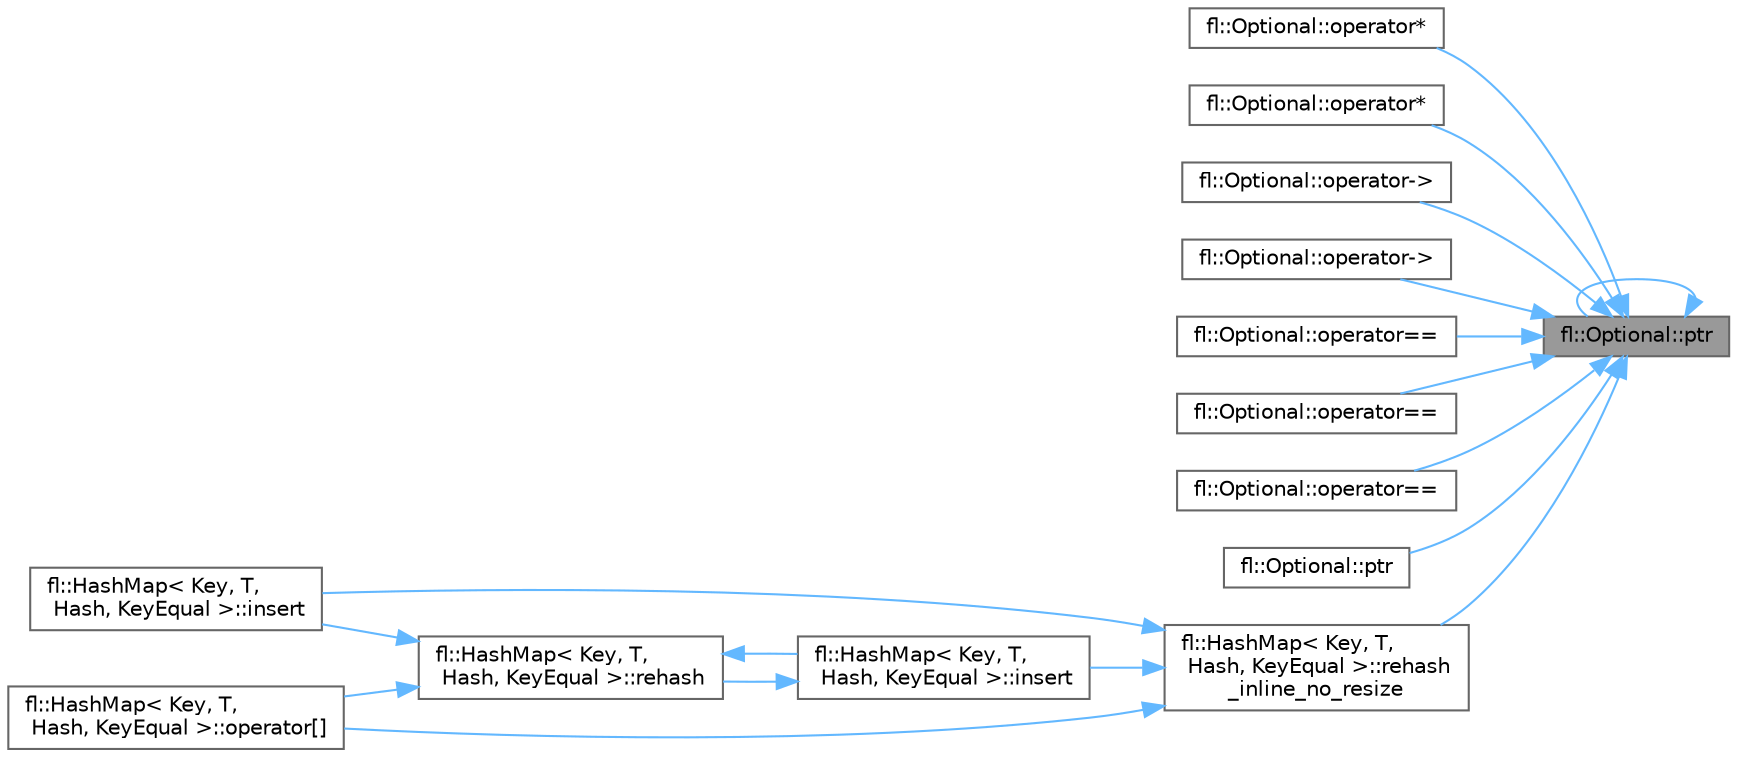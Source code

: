 digraph "fl::Optional::ptr"
{
 // INTERACTIVE_SVG=YES
 // LATEX_PDF_SIZE
  bgcolor="transparent";
  edge [fontname=Helvetica,fontsize=10,labelfontname=Helvetica,labelfontsize=10];
  node [fontname=Helvetica,fontsize=10,shape=box,height=0.2,width=0.4];
  rankdir="RL";
  Node1 [id="Node000001",label="fl::Optional::ptr",height=0.2,width=0.4,color="gray40", fillcolor="grey60", style="filled", fontcolor="black",tooltip=" "];
  Node1 -> Node2 [id="edge1_Node000001_Node000002",dir="back",color="steelblue1",style="solid",tooltip=" "];
  Node2 [id="Node000002",label="fl::Optional::operator*",height=0.2,width=0.4,color="grey40", fillcolor="white", style="filled",URL="$dd/dd8/classfl_1_1_optional_aff1b1a442231c3b491c443dd4d974c40.html#aff1b1a442231c3b491c443dd4d974c40",tooltip=" "];
  Node1 -> Node3 [id="edge2_Node000001_Node000003",dir="back",color="steelblue1",style="solid",tooltip=" "];
  Node3 [id="Node000003",label="fl::Optional::operator*",height=0.2,width=0.4,color="grey40", fillcolor="white", style="filled",URL="$dd/dd8/classfl_1_1_optional_a6ac02ffa6f1967c38d057c812afd30fa.html#a6ac02ffa6f1967c38d057c812afd30fa",tooltip=" "];
  Node1 -> Node4 [id="edge3_Node000001_Node000004",dir="back",color="steelblue1",style="solid",tooltip=" "];
  Node4 [id="Node000004",label="fl::Optional::operator-\>",height=0.2,width=0.4,color="grey40", fillcolor="white", style="filled",URL="$dd/dd8/classfl_1_1_optional_a4326a6743c150a3016f8c8c28814fb22.html#a4326a6743c150a3016f8c8c28814fb22",tooltip=" "];
  Node1 -> Node5 [id="edge4_Node000001_Node000005",dir="back",color="steelblue1",style="solid",tooltip=" "];
  Node5 [id="Node000005",label="fl::Optional::operator-\>",height=0.2,width=0.4,color="grey40", fillcolor="white", style="filled",URL="$dd/dd8/classfl_1_1_optional_aa4c39de66f3d2aa9612e4692a75effe6.html#aa4c39de66f3d2aa9612e4692a75effe6",tooltip=" "];
  Node1 -> Node6 [id="edge5_Node000001_Node000006",dir="back",color="steelblue1",style="solid",tooltip=" "];
  Node6 [id="Node000006",label="fl::Optional::operator==",height=0.2,width=0.4,color="grey40", fillcolor="white", style="filled",URL="$dd/dd8/classfl_1_1_optional_a12be55aab96b507228fed7281819fad7.html#a12be55aab96b507228fed7281819fad7",tooltip=" "];
  Node1 -> Node7 [id="edge6_Node000001_Node000007",dir="back",color="steelblue1",style="solid",tooltip=" "];
  Node7 [id="Node000007",label="fl::Optional::operator==",height=0.2,width=0.4,color="grey40", fillcolor="white", style="filled",URL="$dd/dd8/classfl_1_1_optional_a3ee33de67db5d45bacb18b3c367a5942.html#a3ee33de67db5d45bacb18b3c367a5942",tooltip=" "];
  Node1 -> Node8 [id="edge7_Node000001_Node000008",dir="back",color="steelblue1",style="solid",tooltip=" "];
  Node8 [id="Node000008",label="fl::Optional::operator==",height=0.2,width=0.4,color="grey40", fillcolor="white", style="filled",URL="$dd/dd8/classfl_1_1_optional_a919efc39767822751e7c9e5402b88429.html#a919efc39767822751e7c9e5402b88429",tooltip=" "];
  Node1 -> Node1 [id="edge8_Node000001_Node000001",dir="back",color="steelblue1",style="solid",tooltip=" "];
  Node1 -> Node9 [id="edge9_Node000001_Node000009",dir="back",color="steelblue1",style="solid",tooltip=" "];
  Node9 [id="Node000009",label="fl::Optional::ptr",height=0.2,width=0.4,color="grey40", fillcolor="white", style="filled",URL="$dd/dd8/classfl_1_1_optional_ac9b625fef239de97abc817af092b830c.html#ac9b625fef239de97abc817af092b830c",tooltip=" "];
  Node1 -> Node10 [id="edge10_Node000001_Node000010",dir="back",color="steelblue1",style="solid",tooltip=" "];
  Node10 [id="Node000010",label="fl::HashMap\< Key, T,\l Hash, KeyEqual \>::rehash\l_inline_no_resize",height=0.2,width=0.4,color="grey40", fillcolor="white", style="filled",URL="$dc/de6/classfl_1_1_hash_map_a0cb2727b9da82629c45202453890552b.html#a0cb2727b9da82629c45202453890552b",tooltip=" "];
  Node10 -> Node11 [id="edge11_Node000010_Node000011",dir="back",color="steelblue1",style="solid",tooltip=" "];
  Node11 [id="Node000011",label="fl::HashMap\< Key, T,\l Hash, KeyEqual \>::insert",height=0.2,width=0.4,color="grey40", fillcolor="white", style="filled",URL="$dc/de6/classfl_1_1_hash_map_aecc32f270be03c4805bacce7aaf0e585.html#aecc32f270be03c4805bacce7aaf0e585",tooltip=" "];
  Node11 -> Node12 [id="edge12_Node000011_Node000012",dir="back",color="steelblue1",style="solid",tooltip=" "];
  Node12 [id="Node000012",label="fl::HashMap\< Key, T,\l Hash, KeyEqual \>::rehash",height=0.2,width=0.4,color="grey40", fillcolor="white", style="filled",URL="$dc/de6/classfl_1_1_hash_map_aaa9de01550bdab52c52e3da659667dcc.html#aaa9de01550bdab52c52e3da659667dcc",tooltip=" "];
  Node12 -> Node11 [id="edge13_Node000012_Node000011",dir="back",color="steelblue1",style="solid",tooltip=" "];
  Node12 -> Node13 [id="edge14_Node000012_Node000013",dir="back",color="steelblue1",style="solid",tooltip=" "];
  Node13 [id="Node000013",label="fl::HashMap\< Key, T,\l Hash, KeyEqual \>::insert",height=0.2,width=0.4,color="grey40", fillcolor="white", style="filled",URL="$dc/de6/classfl_1_1_hash_map_ac50458b6d6363802115e5d1826556b4d.html#ac50458b6d6363802115e5d1826556b4d",tooltip=" "];
  Node12 -> Node14 [id="edge15_Node000012_Node000014",dir="back",color="steelblue1",style="solid",tooltip=" "];
  Node14 [id="Node000014",label="fl::HashMap\< Key, T,\l Hash, KeyEqual \>::operator[]",height=0.2,width=0.4,color="grey40", fillcolor="white", style="filled",URL="$dc/de6/classfl_1_1_hash_map_a23cbfd048dd0f723756fd9cd7374cf31.html#a23cbfd048dd0f723756fd9cd7374cf31",tooltip=" "];
  Node10 -> Node13 [id="edge16_Node000010_Node000013",dir="back",color="steelblue1",style="solid",tooltip=" "];
  Node10 -> Node14 [id="edge17_Node000010_Node000014",dir="back",color="steelblue1",style="solid",tooltip=" "];
}
